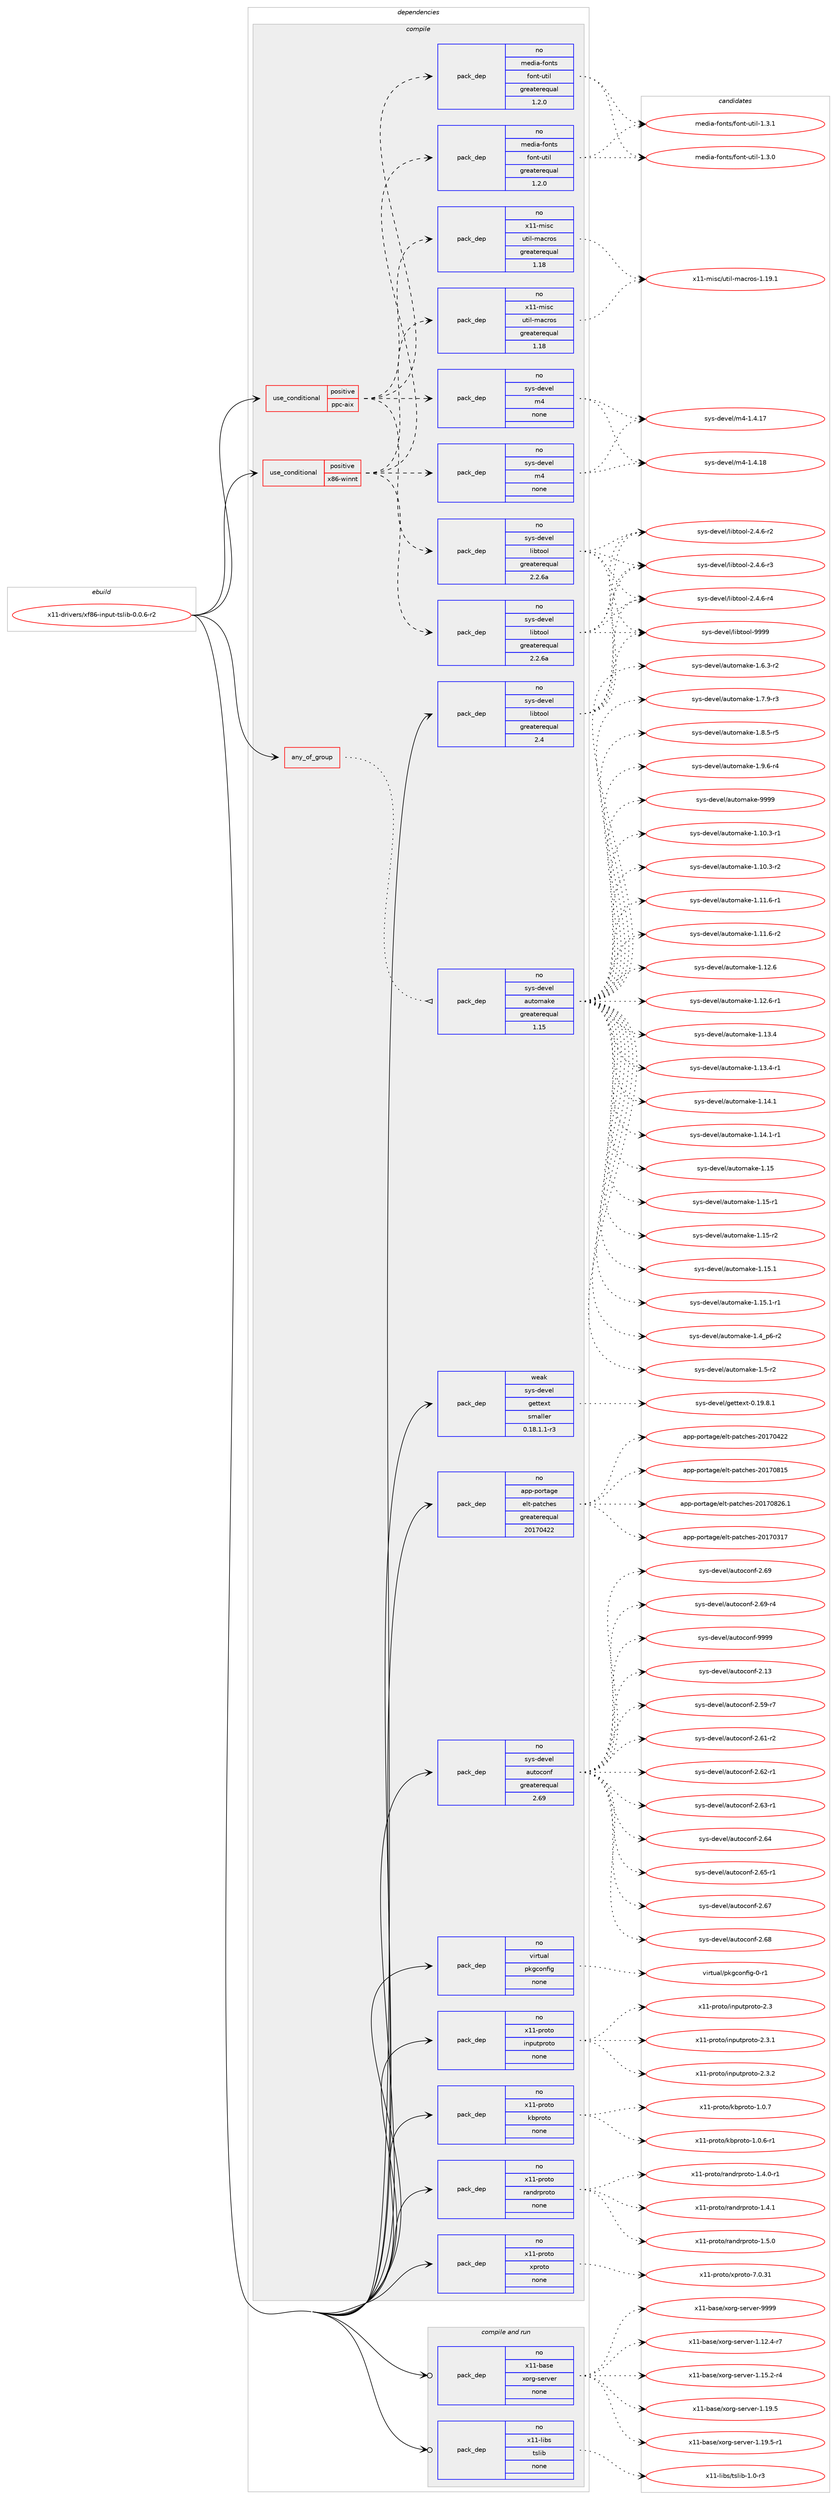 digraph prolog {

# *************
# Graph options
# *************

newrank=true;
concentrate=true;
compound=true;
graph [rankdir=LR,fontname=Helvetica,fontsize=10,ranksep=1.5];#, ranksep=2.5, nodesep=0.2];
edge  [arrowhead=vee];
node  [fontname=Helvetica,fontsize=10];

# **********
# The ebuild
# **********

subgraph cluster_leftcol {
color=gray;
rank=same;
label=<<i>ebuild</i>>;
id [label="x11-drivers/xf86-input-tslib-0.0.6-r2", color=red, width=4, href="../x11-drivers/xf86-input-tslib-0.0.6-r2.svg"];
}

# ****************
# The dependencies
# ****************

subgraph cluster_midcol {
color=gray;
label=<<i>dependencies</i>>;
subgraph cluster_compile {
fillcolor="#eeeeee";
style=filled;
label=<<i>compile</i>>;
subgraph any9138 {
dependency512876 [label=<<TABLE BORDER="0" CELLBORDER="1" CELLSPACING="0" CELLPADDING="4"><TR><TD CELLPADDING="10">any_of_group</TD></TR></TABLE>>, shape=none, color=red];subgraph pack381523 {
dependency512877 [label=<<TABLE BORDER="0" CELLBORDER="1" CELLSPACING="0" CELLPADDING="4" WIDTH="220"><TR><TD ROWSPAN="6" CELLPADDING="30">pack_dep</TD></TR><TR><TD WIDTH="110">no</TD></TR><TR><TD>sys-devel</TD></TR><TR><TD>automake</TD></TR><TR><TD>greaterequal</TD></TR><TR><TD>1.15</TD></TR></TABLE>>, shape=none, color=blue];
}
dependency512876:e -> dependency512877:w [weight=20,style="dotted",arrowhead="oinv"];
}
id:e -> dependency512876:w [weight=20,style="solid",arrowhead="vee"];
subgraph cond121876 {
dependency512878 [label=<<TABLE BORDER="0" CELLBORDER="1" CELLSPACING="0" CELLPADDING="4"><TR><TD ROWSPAN="3" CELLPADDING="10">use_conditional</TD></TR><TR><TD>positive</TD></TR><TR><TD>ppc-aix</TD></TR></TABLE>>, shape=none, color=red];
subgraph pack381524 {
dependency512879 [label=<<TABLE BORDER="0" CELLBORDER="1" CELLSPACING="0" CELLPADDING="4" WIDTH="220"><TR><TD ROWSPAN="6" CELLPADDING="30">pack_dep</TD></TR><TR><TD WIDTH="110">no</TD></TR><TR><TD>sys-devel</TD></TR><TR><TD>libtool</TD></TR><TR><TD>greaterequal</TD></TR><TR><TD>2.2.6a</TD></TR></TABLE>>, shape=none, color=blue];
}
dependency512878:e -> dependency512879:w [weight=20,style="dashed",arrowhead="vee"];
subgraph pack381525 {
dependency512880 [label=<<TABLE BORDER="0" CELLBORDER="1" CELLSPACING="0" CELLPADDING="4" WIDTH="220"><TR><TD ROWSPAN="6" CELLPADDING="30">pack_dep</TD></TR><TR><TD WIDTH="110">no</TD></TR><TR><TD>sys-devel</TD></TR><TR><TD>m4</TD></TR><TR><TD>none</TD></TR><TR><TD></TD></TR></TABLE>>, shape=none, color=blue];
}
dependency512878:e -> dependency512880:w [weight=20,style="dashed",arrowhead="vee"];
subgraph pack381526 {
dependency512881 [label=<<TABLE BORDER="0" CELLBORDER="1" CELLSPACING="0" CELLPADDING="4" WIDTH="220"><TR><TD ROWSPAN="6" CELLPADDING="30">pack_dep</TD></TR><TR><TD WIDTH="110">no</TD></TR><TR><TD>x11-misc</TD></TR><TR><TD>util-macros</TD></TR><TR><TD>greaterequal</TD></TR><TR><TD>1.18</TD></TR></TABLE>>, shape=none, color=blue];
}
dependency512878:e -> dependency512881:w [weight=20,style="dashed",arrowhead="vee"];
subgraph pack381527 {
dependency512882 [label=<<TABLE BORDER="0" CELLBORDER="1" CELLSPACING="0" CELLPADDING="4" WIDTH="220"><TR><TD ROWSPAN="6" CELLPADDING="30">pack_dep</TD></TR><TR><TD WIDTH="110">no</TD></TR><TR><TD>media-fonts</TD></TR><TR><TD>font-util</TD></TR><TR><TD>greaterequal</TD></TR><TR><TD>1.2.0</TD></TR></TABLE>>, shape=none, color=blue];
}
dependency512878:e -> dependency512882:w [weight=20,style="dashed",arrowhead="vee"];
}
id:e -> dependency512878:w [weight=20,style="solid",arrowhead="vee"];
subgraph cond121877 {
dependency512883 [label=<<TABLE BORDER="0" CELLBORDER="1" CELLSPACING="0" CELLPADDING="4"><TR><TD ROWSPAN="3" CELLPADDING="10">use_conditional</TD></TR><TR><TD>positive</TD></TR><TR><TD>x86-winnt</TD></TR></TABLE>>, shape=none, color=red];
subgraph pack381528 {
dependency512884 [label=<<TABLE BORDER="0" CELLBORDER="1" CELLSPACING="0" CELLPADDING="4" WIDTH="220"><TR><TD ROWSPAN="6" CELLPADDING="30">pack_dep</TD></TR><TR><TD WIDTH="110">no</TD></TR><TR><TD>sys-devel</TD></TR><TR><TD>libtool</TD></TR><TR><TD>greaterequal</TD></TR><TR><TD>2.2.6a</TD></TR></TABLE>>, shape=none, color=blue];
}
dependency512883:e -> dependency512884:w [weight=20,style="dashed",arrowhead="vee"];
subgraph pack381529 {
dependency512885 [label=<<TABLE BORDER="0" CELLBORDER="1" CELLSPACING="0" CELLPADDING="4" WIDTH="220"><TR><TD ROWSPAN="6" CELLPADDING="30">pack_dep</TD></TR><TR><TD WIDTH="110">no</TD></TR><TR><TD>sys-devel</TD></TR><TR><TD>m4</TD></TR><TR><TD>none</TD></TR><TR><TD></TD></TR></TABLE>>, shape=none, color=blue];
}
dependency512883:e -> dependency512885:w [weight=20,style="dashed",arrowhead="vee"];
subgraph pack381530 {
dependency512886 [label=<<TABLE BORDER="0" CELLBORDER="1" CELLSPACING="0" CELLPADDING="4" WIDTH="220"><TR><TD ROWSPAN="6" CELLPADDING="30">pack_dep</TD></TR><TR><TD WIDTH="110">no</TD></TR><TR><TD>x11-misc</TD></TR><TR><TD>util-macros</TD></TR><TR><TD>greaterequal</TD></TR><TR><TD>1.18</TD></TR></TABLE>>, shape=none, color=blue];
}
dependency512883:e -> dependency512886:w [weight=20,style="dashed",arrowhead="vee"];
subgraph pack381531 {
dependency512887 [label=<<TABLE BORDER="0" CELLBORDER="1" CELLSPACING="0" CELLPADDING="4" WIDTH="220"><TR><TD ROWSPAN="6" CELLPADDING="30">pack_dep</TD></TR><TR><TD WIDTH="110">no</TD></TR><TR><TD>media-fonts</TD></TR><TR><TD>font-util</TD></TR><TR><TD>greaterequal</TD></TR><TR><TD>1.2.0</TD></TR></TABLE>>, shape=none, color=blue];
}
dependency512883:e -> dependency512887:w [weight=20,style="dashed",arrowhead="vee"];
}
id:e -> dependency512883:w [weight=20,style="solid",arrowhead="vee"];
subgraph pack381532 {
dependency512888 [label=<<TABLE BORDER="0" CELLBORDER="1" CELLSPACING="0" CELLPADDING="4" WIDTH="220"><TR><TD ROWSPAN="6" CELLPADDING="30">pack_dep</TD></TR><TR><TD WIDTH="110">no</TD></TR><TR><TD>app-portage</TD></TR><TR><TD>elt-patches</TD></TR><TR><TD>greaterequal</TD></TR><TR><TD>20170422</TD></TR></TABLE>>, shape=none, color=blue];
}
id:e -> dependency512888:w [weight=20,style="solid",arrowhead="vee"];
subgraph pack381533 {
dependency512889 [label=<<TABLE BORDER="0" CELLBORDER="1" CELLSPACING="0" CELLPADDING="4" WIDTH="220"><TR><TD ROWSPAN="6" CELLPADDING="30">pack_dep</TD></TR><TR><TD WIDTH="110">no</TD></TR><TR><TD>sys-devel</TD></TR><TR><TD>autoconf</TD></TR><TR><TD>greaterequal</TD></TR><TR><TD>2.69</TD></TR></TABLE>>, shape=none, color=blue];
}
id:e -> dependency512889:w [weight=20,style="solid",arrowhead="vee"];
subgraph pack381534 {
dependency512890 [label=<<TABLE BORDER="0" CELLBORDER="1" CELLSPACING="0" CELLPADDING="4" WIDTH="220"><TR><TD ROWSPAN="6" CELLPADDING="30">pack_dep</TD></TR><TR><TD WIDTH="110">no</TD></TR><TR><TD>sys-devel</TD></TR><TR><TD>libtool</TD></TR><TR><TD>greaterequal</TD></TR><TR><TD>2.4</TD></TR></TABLE>>, shape=none, color=blue];
}
id:e -> dependency512890:w [weight=20,style="solid",arrowhead="vee"];
subgraph pack381535 {
dependency512891 [label=<<TABLE BORDER="0" CELLBORDER="1" CELLSPACING="0" CELLPADDING="4" WIDTH="220"><TR><TD ROWSPAN="6" CELLPADDING="30">pack_dep</TD></TR><TR><TD WIDTH="110">no</TD></TR><TR><TD>virtual</TD></TR><TR><TD>pkgconfig</TD></TR><TR><TD>none</TD></TR><TR><TD></TD></TR></TABLE>>, shape=none, color=blue];
}
id:e -> dependency512891:w [weight=20,style="solid",arrowhead="vee"];
subgraph pack381536 {
dependency512892 [label=<<TABLE BORDER="0" CELLBORDER="1" CELLSPACING="0" CELLPADDING="4" WIDTH="220"><TR><TD ROWSPAN="6" CELLPADDING="30">pack_dep</TD></TR><TR><TD WIDTH="110">no</TD></TR><TR><TD>x11-proto</TD></TR><TR><TD>inputproto</TD></TR><TR><TD>none</TD></TR><TR><TD></TD></TR></TABLE>>, shape=none, color=blue];
}
id:e -> dependency512892:w [weight=20,style="solid",arrowhead="vee"];
subgraph pack381537 {
dependency512893 [label=<<TABLE BORDER="0" CELLBORDER="1" CELLSPACING="0" CELLPADDING="4" WIDTH="220"><TR><TD ROWSPAN="6" CELLPADDING="30">pack_dep</TD></TR><TR><TD WIDTH="110">no</TD></TR><TR><TD>x11-proto</TD></TR><TR><TD>kbproto</TD></TR><TR><TD>none</TD></TR><TR><TD></TD></TR></TABLE>>, shape=none, color=blue];
}
id:e -> dependency512893:w [weight=20,style="solid",arrowhead="vee"];
subgraph pack381538 {
dependency512894 [label=<<TABLE BORDER="0" CELLBORDER="1" CELLSPACING="0" CELLPADDING="4" WIDTH="220"><TR><TD ROWSPAN="6" CELLPADDING="30">pack_dep</TD></TR><TR><TD WIDTH="110">no</TD></TR><TR><TD>x11-proto</TD></TR><TR><TD>randrproto</TD></TR><TR><TD>none</TD></TR><TR><TD></TD></TR></TABLE>>, shape=none, color=blue];
}
id:e -> dependency512894:w [weight=20,style="solid",arrowhead="vee"];
subgraph pack381539 {
dependency512895 [label=<<TABLE BORDER="0" CELLBORDER="1" CELLSPACING="0" CELLPADDING="4" WIDTH="220"><TR><TD ROWSPAN="6" CELLPADDING="30">pack_dep</TD></TR><TR><TD WIDTH="110">no</TD></TR><TR><TD>x11-proto</TD></TR><TR><TD>xproto</TD></TR><TR><TD>none</TD></TR><TR><TD></TD></TR></TABLE>>, shape=none, color=blue];
}
id:e -> dependency512895:w [weight=20,style="solid",arrowhead="vee"];
subgraph pack381540 {
dependency512896 [label=<<TABLE BORDER="0" CELLBORDER="1" CELLSPACING="0" CELLPADDING="4" WIDTH="220"><TR><TD ROWSPAN="6" CELLPADDING="30">pack_dep</TD></TR><TR><TD WIDTH="110">weak</TD></TR><TR><TD>sys-devel</TD></TR><TR><TD>gettext</TD></TR><TR><TD>smaller</TD></TR><TR><TD>0.18.1.1-r3</TD></TR></TABLE>>, shape=none, color=blue];
}
id:e -> dependency512896:w [weight=20,style="solid",arrowhead="vee"];
}
subgraph cluster_compileandrun {
fillcolor="#eeeeee";
style=filled;
label=<<i>compile and run</i>>;
subgraph pack381541 {
dependency512897 [label=<<TABLE BORDER="0" CELLBORDER="1" CELLSPACING="0" CELLPADDING="4" WIDTH="220"><TR><TD ROWSPAN="6" CELLPADDING="30">pack_dep</TD></TR><TR><TD WIDTH="110">no</TD></TR><TR><TD>x11-base</TD></TR><TR><TD>xorg-server</TD></TR><TR><TD>none</TD></TR><TR><TD></TD></TR></TABLE>>, shape=none, color=blue];
}
id:e -> dependency512897:w [weight=20,style="solid",arrowhead="odotvee"];
subgraph pack381542 {
dependency512898 [label=<<TABLE BORDER="0" CELLBORDER="1" CELLSPACING="0" CELLPADDING="4" WIDTH="220"><TR><TD ROWSPAN="6" CELLPADDING="30">pack_dep</TD></TR><TR><TD WIDTH="110">no</TD></TR><TR><TD>x11-libs</TD></TR><TR><TD>tslib</TD></TR><TR><TD>none</TD></TR><TR><TD></TD></TR></TABLE>>, shape=none, color=blue];
}
id:e -> dependency512898:w [weight=20,style="solid",arrowhead="odotvee"];
}
subgraph cluster_run {
fillcolor="#eeeeee";
style=filled;
label=<<i>run</i>>;
}
}

# **************
# The candidates
# **************

subgraph cluster_choices {
rank=same;
color=gray;
label=<<i>candidates</i>>;

subgraph choice381523 {
color=black;
nodesep=1;
choice11512111545100101118101108479711711611110997107101454946494846514511449 [label="sys-devel/automake-1.10.3-r1", color=red, width=4,href="../sys-devel/automake-1.10.3-r1.svg"];
choice11512111545100101118101108479711711611110997107101454946494846514511450 [label="sys-devel/automake-1.10.3-r2", color=red, width=4,href="../sys-devel/automake-1.10.3-r2.svg"];
choice11512111545100101118101108479711711611110997107101454946494946544511449 [label="sys-devel/automake-1.11.6-r1", color=red, width=4,href="../sys-devel/automake-1.11.6-r1.svg"];
choice11512111545100101118101108479711711611110997107101454946494946544511450 [label="sys-devel/automake-1.11.6-r2", color=red, width=4,href="../sys-devel/automake-1.11.6-r2.svg"];
choice1151211154510010111810110847971171161111099710710145494649504654 [label="sys-devel/automake-1.12.6", color=red, width=4,href="../sys-devel/automake-1.12.6.svg"];
choice11512111545100101118101108479711711611110997107101454946495046544511449 [label="sys-devel/automake-1.12.6-r1", color=red, width=4,href="../sys-devel/automake-1.12.6-r1.svg"];
choice1151211154510010111810110847971171161111099710710145494649514652 [label="sys-devel/automake-1.13.4", color=red, width=4,href="../sys-devel/automake-1.13.4.svg"];
choice11512111545100101118101108479711711611110997107101454946495146524511449 [label="sys-devel/automake-1.13.4-r1", color=red, width=4,href="../sys-devel/automake-1.13.4-r1.svg"];
choice1151211154510010111810110847971171161111099710710145494649524649 [label="sys-devel/automake-1.14.1", color=red, width=4,href="../sys-devel/automake-1.14.1.svg"];
choice11512111545100101118101108479711711611110997107101454946495246494511449 [label="sys-devel/automake-1.14.1-r1", color=red, width=4,href="../sys-devel/automake-1.14.1-r1.svg"];
choice115121115451001011181011084797117116111109971071014549464953 [label="sys-devel/automake-1.15", color=red, width=4,href="../sys-devel/automake-1.15.svg"];
choice1151211154510010111810110847971171161111099710710145494649534511449 [label="sys-devel/automake-1.15-r1", color=red, width=4,href="../sys-devel/automake-1.15-r1.svg"];
choice1151211154510010111810110847971171161111099710710145494649534511450 [label="sys-devel/automake-1.15-r2", color=red, width=4,href="../sys-devel/automake-1.15-r2.svg"];
choice1151211154510010111810110847971171161111099710710145494649534649 [label="sys-devel/automake-1.15.1", color=red, width=4,href="../sys-devel/automake-1.15.1.svg"];
choice11512111545100101118101108479711711611110997107101454946495346494511449 [label="sys-devel/automake-1.15.1-r1", color=red, width=4,href="../sys-devel/automake-1.15.1-r1.svg"];
choice115121115451001011181011084797117116111109971071014549465295112544511450 [label="sys-devel/automake-1.4_p6-r2", color=red, width=4,href="../sys-devel/automake-1.4_p6-r2.svg"];
choice11512111545100101118101108479711711611110997107101454946534511450 [label="sys-devel/automake-1.5-r2", color=red, width=4,href="../sys-devel/automake-1.5-r2.svg"];
choice115121115451001011181011084797117116111109971071014549465446514511450 [label="sys-devel/automake-1.6.3-r2", color=red, width=4,href="../sys-devel/automake-1.6.3-r2.svg"];
choice115121115451001011181011084797117116111109971071014549465546574511451 [label="sys-devel/automake-1.7.9-r3", color=red, width=4,href="../sys-devel/automake-1.7.9-r3.svg"];
choice115121115451001011181011084797117116111109971071014549465646534511453 [label="sys-devel/automake-1.8.5-r5", color=red, width=4,href="../sys-devel/automake-1.8.5-r5.svg"];
choice115121115451001011181011084797117116111109971071014549465746544511452 [label="sys-devel/automake-1.9.6-r4", color=red, width=4,href="../sys-devel/automake-1.9.6-r4.svg"];
choice115121115451001011181011084797117116111109971071014557575757 [label="sys-devel/automake-9999", color=red, width=4,href="../sys-devel/automake-9999.svg"];
dependency512877:e -> choice11512111545100101118101108479711711611110997107101454946494846514511449:w [style=dotted,weight="100"];
dependency512877:e -> choice11512111545100101118101108479711711611110997107101454946494846514511450:w [style=dotted,weight="100"];
dependency512877:e -> choice11512111545100101118101108479711711611110997107101454946494946544511449:w [style=dotted,weight="100"];
dependency512877:e -> choice11512111545100101118101108479711711611110997107101454946494946544511450:w [style=dotted,weight="100"];
dependency512877:e -> choice1151211154510010111810110847971171161111099710710145494649504654:w [style=dotted,weight="100"];
dependency512877:e -> choice11512111545100101118101108479711711611110997107101454946495046544511449:w [style=dotted,weight="100"];
dependency512877:e -> choice1151211154510010111810110847971171161111099710710145494649514652:w [style=dotted,weight="100"];
dependency512877:e -> choice11512111545100101118101108479711711611110997107101454946495146524511449:w [style=dotted,weight="100"];
dependency512877:e -> choice1151211154510010111810110847971171161111099710710145494649524649:w [style=dotted,weight="100"];
dependency512877:e -> choice11512111545100101118101108479711711611110997107101454946495246494511449:w [style=dotted,weight="100"];
dependency512877:e -> choice115121115451001011181011084797117116111109971071014549464953:w [style=dotted,weight="100"];
dependency512877:e -> choice1151211154510010111810110847971171161111099710710145494649534511449:w [style=dotted,weight="100"];
dependency512877:e -> choice1151211154510010111810110847971171161111099710710145494649534511450:w [style=dotted,weight="100"];
dependency512877:e -> choice1151211154510010111810110847971171161111099710710145494649534649:w [style=dotted,weight="100"];
dependency512877:e -> choice11512111545100101118101108479711711611110997107101454946495346494511449:w [style=dotted,weight="100"];
dependency512877:e -> choice115121115451001011181011084797117116111109971071014549465295112544511450:w [style=dotted,weight="100"];
dependency512877:e -> choice11512111545100101118101108479711711611110997107101454946534511450:w [style=dotted,weight="100"];
dependency512877:e -> choice115121115451001011181011084797117116111109971071014549465446514511450:w [style=dotted,weight="100"];
dependency512877:e -> choice115121115451001011181011084797117116111109971071014549465546574511451:w [style=dotted,weight="100"];
dependency512877:e -> choice115121115451001011181011084797117116111109971071014549465646534511453:w [style=dotted,weight="100"];
dependency512877:e -> choice115121115451001011181011084797117116111109971071014549465746544511452:w [style=dotted,weight="100"];
dependency512877:e -> choice115121115451001011181011084797117116111109971071014557575757:w [style=dotted,weight="100"];
}
subgraph choice381524 {
color=black;
nodesep=1;
choice1151211154510010111810110847108105981161111111084550465246544511450 [label="sys-devel/libtool-2.4.6-r2", color=red, width=4,href="../sys-devel/libtool-2.4.6-r2.svg"];
choice1151211154510010111810110847108105981161111111084550465246544511451 [label="sys-devel/libtool-2.4.6-r3", color=red, width=4,href="../sys-devel/libtool-2.4.6-r3.svg"];
choice1151211154510010111810110847108105981161111111084550465246544511452 [label="sys-devel/libtool-2.4.6-r4", color=red, width=4,href="../sys-devel/libtool-2.4.6-r4.svg"];
choice1151211154510010111810110847108105981161111111084557575757 [label="sys-devel/libtool-9999", color=red, width=4,href="../sys-devel/libtool-9999.svg"];
dependency512879:e -> choice1151211154510010111810110847108105981161111111084550465246544511450:w [style=dotted,weight="100"];
dependency512879:e -> choice1151211154510010111810110847108105981161111111084550465246544511451:w [style=dotted,weight="100"];
dependency512879:e -> choice1151211154510010111810110847108105981161111111084550465246544511452:w [style=dotted,weight="100"];
dependency512879:e -> choice1151211154510010111810110847108105981161111111084557575757:w [style=dotted,weight="100"];
}
subgraph choice381525 {
color=black;
nodesep=1;
choice11512111545100101118101108471095245494652464955 [label="sys-devel/m4-1.4.17", color=red, width=4,href="../sys-devel/m4-1.4.17.svg"];
choice11512111545100101118101108471095245494652464956 [label="sys-devel/m4-1.4.18", color=red, width=4,href="../sys-devel/m4-1.4.18.svg"];
dependency512880:e -> choice11512111545100101118101108471095245494652464955:w [style=dotted,weight="100"];
dependency512880:e -> choice11512111545100101118101108471095245494652464956:w [style=dotted,weight="100"];
}
subgraph choice381526 {
color=black;
nodesep=1;
choice120494945109105115994711711610510845109979911411111545494649574649 [label="x11-misc/util-macros-1.19.1", color=red, width=4,href="../x11-misc/util-macros-1.19.1.svg"];
dependency512881:e -> choice120494945109105115994711711610510845109979911411111545494649574649:w [style=dotted,weight="100"];
}
subgraph choice381527 {
color=black;
nodesep=1;
choice10910110010597451021111101161154710211111011645117116105108454946514648 [label="media-fonts/font-util-1.3.0", color=red, width=4,href="../media-fonts/font-util-1.3.0.svg"];
choice10910110010597451021111101161154710211111011645117116105108454946514649 [label="media-fonts/font-util-1.3.1", color=red, width=4,href="../media-fonts/font-util-1.3.1.svg"];
dependency512882:e -> choice10910110010597451021111101161154710211111011645117116105108454946514648:w [style=dotted,weight="100"];
dependency512882:e -> choice10910110010597451021111101161154710211111011645117116105108454946514649:w [style=dotted,weight="100"];
}
subgraph choice381528 {
color=black;
nodesep=1;
choice1151211154510010111810110847108105981161111111084550465246544511450 [label="sys-devel/libtool-2.4.6-r2", color=red, width=4,href="../sys-devel/libtool-2.4.6-r2.svg"];
choice1151211154510010111810110847108105981161111111084550465246544511451 [label="sys-devel/libtool-2.4.6-r3", color=red, width=4,href="../sys-devel/libtool-2.4.6-r3.svg"];
choice1151211154510010111810110847108105981161111111084550465246544511452 [label="sys-devel/libtool-2.4.6-r4", color=red, width=4,href="../sys-devel/libtool-2.4.6-r4.svg"];
choice1151211154510010111810110847108105981161111111084557575757 [label="sys-devel/libtool-9999", color=red, width=4,href="../sys-devel/libtool-9999.svg"];
dependency512884:e -> choice1151211154510010111810110847108105981161111111084550465246544511450:w [style=dotted,weight="100"];
dependency512884:e -> choice1151211154510010111810110847108105981161111111084550465246544511451:w [style=dotted,weight="100"];
dependency512884:e -> choice1151211154510010111810110847108105981161111111084550465246544511452:w [style=dotted,weight="100"];
dependency512884:e -> choice1151211154510010111810110847108105981161111111084557575757:w [style=dotted,weight="100"];
}
subgraph choice381529 {
color=black;
nodesep=1;
choice11512111545100101118101108471095245494652464955 [label="sys-devel/m4-1.4.17", color=red, width=4,href="../sys-devel/m4-1.4.17.svg"];
choice11512111545100101118101108471095245494652464956 [label="sys-devel/m4-1.4.18", color=red, width=4,href="../sys-devel/m4-1.4.18.svg"];
dependency512885:e -> choice11512111545100101118101108471095245494652464955:w [style=dotted,weight="100"];
dependency512885:e -> choice11512111545100101118101108471095245494652464956:w [style=dotted,weight="100"];
}
subgraph choice381530 {
color=black;
nodesep=1;
choice120494945109105115994711711610510845109979911411111545494649574649 [label="x11-misc/util-macros-1.19.1", color=red, width=4,href="../x11-misc/util-macros-1.19.1.svg"];
dependency512886:e -> choice120494945109105115994711711610510845109979911411111545494649574649:w [style=dotted,weight="100"];
}
subgraph choice381531 {
color=black;
nodesep=1;
choice10910110010597451021111101161154710211111011645117116105108454946514648 [label="media-fonts/font-util-1.3.0", color=red, width=4,href="../media-fonts/font-util-1.3.0.svg"];
choice10910110010597451021111101161154710211111011645117116105108454946514649 [label="media-fonts/font-util-1.3.1", color=red, width=4,href="../media-fonts/font-util-1.3.1.svg"];
dependency512887:e -> choice10910110010597451021111101161154710211111011645117116105108454946514648:w [style=dotted,weight="100"];
dependency512887:e -> choice10910110010597451021111101161154710211111011645117116105108454946514649:w [style=dotted,weight="100"];
}
subgraph choice381532 {
color=black;
nodesep=1;
choice97112112451121111141169710310147101108116451129711699104101115455048495548514955 [label="app-portage/elt-patches-20170317", color=red, width=4,href="../app-portage/elt-patches-20170317.svg"];
choice97112112451121111141169710310147101108116451129711699104101115455048495548525050 [label="app-portage/elt-patches-20170422", color=red, width=4,href="../app-portage/elt-patches-20170422.svg"];
choice97112112451121111141169710310147101108116451129711699104101115455048495548564953 [label="app-portage/elt-patches-20170815", color=red, width=4,href="../app-portage/elt-patches-20170815.svg"];
choice971121124511211111411697103101471011081164511297116991041011154550484955485650544649 [label="app-portage/elt-patches-20170826.1", color=red, width=4,href="../app-portage/elt-patches-20170826.1.svg"];
dependency512888:e -> choice97112112451121111141169710310147101108116451129711699104101115455048495548514955:w [style=dotted,weight="100"];
dependency512888:e -> choice97112112451121111141169710310147101108116451129711699104101115455048495548525050:w [style=dotted,weight="100"];
dependency512888:e -> choice97112112451121111141169710310147101108116451129711699104101115455048495548564953:w [style=dotted,weight="100"];
dependency512888:e -> choice971121124511211111411697103101471011081164511297116991041011154550484955485650544649:w [style=dotted,weight="100"];
}
subgraph choice381533 {
color=black;
nodesep=1;
choice115121115451001011181011084797117116111991111101024550464951 [label="sys-devel/autoconf-2.13", color=red, width=4,href="../sys-devel/autoconf-2.13.svg"];
choice1151211154510010111810110847971171161119911111010245504653574511455 [label="sys-devel/autoconf-2.59-r7", color=red, width=4,href="../sys-devel/autoconf-2.59-r7.svg"];
choice1151211154510010111810110847971171161119911111010245504654494511450 [label="sys-devel/autoconf-2.61-r2", color=red, width=4,href="../sys-devel/autoconf-2.61-r2.svg"];
choice1151211154510010111810110847971171161119911111010245504654504511449 [label="sys-devel/autoconf-2.62-r1", color=red, width=4,href="../sys-devel/autoconf-2.62-r1.svg"];
choice1151211154510010111810110847971171161119911111010245504654514511449 [label="sys-devel/autoconf-2.63-r1", color=red, width=4,href="../sys-devel/autoconf-2.63-r1.svg"];
choice115121115451001011181011084797117116111991111101024550465452 [label="sys-devel/autoconf-2.64", color=red, width=4,href="../sys-devel/autoconf-2.64.svg"];
choice1151211154510010111810110847971171161119911111010245504654534511449 [label="sys-devel/autoconf-2.65-r1", color=red, width=4,href="../sys-devel/autoconf-2.65-r1.svg"];
choice115121115451001011181011084797117116111991111101024550465455 [label="sys-devel/autoconf-2.67", color=red, width=4,href="../sys-devel/autoconf-2.67.svg"];
choice115121115451001011181011084797117116111991111101024550465456 [label="sys-devel/autoconf-2.68", color=red, width=4,href="../sys-devel/autoconf-2.68.svg"];
choice115121115451001011181011084797117116111991111101024550465457 [label="sys-devel/autoconf-2.69", color=red, width=4,href="../sys-devel/autoconf-2.69.svg"];
choice1151211154510010111810110847971171161119911111010245504654574511452 [label="sys-devel/autoconf-2.69-r4", color=red, width=4,href="../sys-devel/autoconf-2.69-r4.svg"];
choice115121115451001011181011084797117116111991111101024557575757 [label="sys-devel/autoconf-9999", color=red, width=4,href="../sys-devel/autoconf-9999.svg"];
dependency512889:e -> choice115121115451001011181011084797117116111991111101024550464951:w [style=dotted,weight="100"];
dependency512889:e -> choice1151211154510010111810110847971171161119911111010245504653574511455:w [style=dotted,weight="100"];
dependency512889:e -> choice1151211154510010111810110847971171161119911111010245504654494511450:w [style=dotted,weight="100"];
dependency512889:e -> choice1151211154510010111810110847971171161119911111010245504654504511449:w [style=dotted,weight="100"];
dependency512889:e -> choice1151211154510010111810110847971171161119911111010245504654514511449:w [style=dotted,weight="100"];
dependency512889:e -> choice115121115451001011181011084797117116111991111101024550465452:w [style=dotted,weight="100"];
dependency512889:e -> choice1151211154510010111810110847971171161119911111010245504654534511449:w [style=dotted,weight="100"];
dependency512889:e -> choice115121115451001011181011084797117116111991111101024550465455:w [style=dotted,weight="100"];
dependency512889:e -> choice115121115451001011181011084797117116111991111101024550465456:w [style=dotted,weight="100"];
dependency512889:e -> choice115121115451001011181011084797117116111991111101024550465457:w [style=dotted,weight="100"];
dependency512889:e -> choice1151211154510010111810110847971171161119911111010245504654574511452:w [style=dotted,weight="100"];
dependency512889:e -> choice115121115451001011181011084797117116111991111101024557575757:w [style=dotted,weight="100"];
}
subgraph choice381534 {
color=black;
nodesep=1;
choice1151211154510010111810110847108105981161111111084550465246544511450 [label="sys-devel/libtool-2.4.6-r2", color=red, width=4,href="../sys-devel/libtool-2.4.6-r2.svg"];
choice1151211154510010111810110847108105981161111111084550465246544511451 [label="sys-devel/libtool-2.4.6-r3", color=red, width=4,href="../sys-devel/libtool-2.4.6-r3.svg"];
choice1151211154510010111810110847108105981161111111084550465246544511452 [label="sys-devel/libtool-2.4.6-r4", color=red, width=4,href="../sys-devel/libtool-2.4.6-r4.svg"];
choice1151211154510010111810110847108105981161111111084557575757 [label="sys-devel/libtool-9999", color=red, width=4,href="../sys-devel/libtool-9999.svg"];
dependency512890:e -> choice1151211154510010111810110847108105981161111111084550465246544511450:w [style=dotted,weight="100"];
dependency512890:e -> choice1151211154510010111810110847108105981161111111084550465246544511451:w [style=dotted,weight="100"];
dependency512890:e -> choice1151211154510010111810110847108105981161111111084550465246544511452:w [style=dotted,weight="100"];
dependency512890:e -> choice1151211154510010111810110847108105981161111111084557575757:w [style=dotted,weight="100"];
}
subgraph choice381535 {
color=black;
nodesep=1;
choice11810511411611797108471121071039911111010210510345484511449 [label="virtual/pkgconfig-0-r1", color=red, width=4,href="../virtual/pkgconfig-0-r1.svg"];
dependency512891:e -> choice11810511411611797108471121071039911111010210510345484511449:w [style=dotted,weight="100"];
}
subgraph choice381536 {
color=black;
nodesep=1;
choice1204949451121141111161114710511011211711611211411111611145504651 [label="x11-proto/inputproto-2.3", color=red, width=4,href="../x11-proto/inputproto-2.3.svg"];
choice12049494511211411111611147105110112117116112114111116111455046514649 [label="x11-proto/inputproto-2.3.1", color=red, width=4,href="../x11-proto/inputproto-2.3.1.svg"];
choice12049494511211411111611147105110112117116112114111116111455046514650 [label="x11-proto/inputproto-2.3.2", color=red, width=4,href="../x11-proto/inputproto-2.3.2.svg"];
dependency512892:e -> choice1204949451121141111161114710511011211711611211411111611145504651:w [style=dotted,weight="100"];
dependency512892:e -> choice12049494511211411111611147105110112117116112114111116111455046514649:w [style=dotted,weight="100"];
dependency512892:e -> choice12049494511211411111611147105110112117116112114111116111455046514650:w [style=dotted,weight="100"];
}
subgraph choice381537 {
color=black;
nodesep=1;
choice12049494511211411111611147107981121141111161114549464846544511449 [label="x11-proto/kbproto-1.0.6-r1", color=red, width=4,href="../x11-proto/kbproto-1.0.6-r1.svg"];
choice1204949451121141111161114710798112114111116111454946484655 [label="x11-proto/kbproto-1.0.7", color=red, width=4,href="../x11-proto/kbproto-1.0.7.svg"];
dependency512893:e -> choice12049494511211411111611147107981121141111161114549464846544511449:w [style=dotted,weight="100"];
dependency512893:e -> choice1204949451121141111161114710798112114111116111454946484655:w [style=dotted,weight="100"];
}
subgraph choice381538 {
color=black;
nodesep=1;
choice12049494511211411111611147114971101001141121141111161114549465246484511449 [label="x11-proto/randrproto-1.4.0-r1", color=red, width=4,href="../x11-proto/randrproto-1.4.0-r1.svg"];
choice1204949451121141111161114711497110100114112114111116111454946524649 [label="x11-proto/randrproto-1.4.1", color=red, width=4,href="../x11-proto/randrproto-1.4.1.svg"];
choice1204949451121141111161114711497110100114112114111116111454946534648 [label="x11-proto/randrproto-1.5.0", color=red, width=4,href="../x11-proto/randrproto-1.5.0.svg"];
dependency512894:e -> choice12049494511211411111611147114971101001141121141111161114549465246484511449:w [style=dotted,weight="100"];
dependency512894:e -> choice1204949451121141111161114711497110100114112114111116111454946524649:w [style=dotted,weight="100"];
dependency512894:e -> choice1204949451121141111161114711497110100114112114111116111454946534648:w [style=dotted,weight="100"];
}
subgraph choice381539 {
color=black;
nodesep=1;
choice1204949451121141111161114712011211411111611145554648465149 [label="x11-proto/xproto-7.0.31", color=red, width=4,href="../x11-proto/xproto-7.0.31.svg"];
dependency512895:e -> choice1204949451121141111161114712011211411111611145554648465149:w [style=dotted,weight="100"];
}
subgraph choice381540 {
color=black;
nodesep=1;
choice1151211154510010111810110847103101116116101120116454846495746564649 [label="sys-devel/gettext-0.19.8.1", color=red, width=4,href="../sys-devel/gettext-0.19.8.1.svg"];
dependency512896:e -> choice1151211154510010111810110847103101116116101120116454846495746564649:w [style=dotted,weight="100"];
}
subgraph choice381541 {
color=black;
nodesep=1;
choice12049494598971151014712011111410345115101114118101114454946495046524511455 [label="x11-base/xorg-server-1.12.4-r7", color=red, width=4,href="../x11-base/xorg-server-1.12.4-r7.svg"];
choice12049494598971151014712011111410345115101114118101114454946495346504511452 [label="x11-base/xorg-server-1.15.2-r4", color=red, width=4,href="../x11-base/xorg-server-1.15.2-r4.svg"];
choice1204949459897115101471201111141034511510111411810111445494649574653 [label="x11-base/xorg-server-1.19.5", color=red, width=4,href="../x11-base/xorg-server-1.19.5.svg"];
choice12049494598971151014712011111410345115101114118101114454946495746534511449 [label="x11-base/xorg-server-1.19.5-r1", color=red, width=4,href="../x11-base/xorg-server-1.19.5-r1.svg"];
choice120494945989711510147120111114103451151011141181011144557575757 [label="x11-base/xorg-server-9999", color=red, width=4,href="../x11-base/xorg-server-9999.svg"];
dependency512897:e -> choice12049494598971151014712011111410345115101114118101114454946495046524511455:w [style=dotted,weight="100"];
dependency512897:e -> choice12049494598971151014712011111410345115101114118101114454946495346504511452:w [style=dotted,weight="100"];
dependency512897:e -> choice1204949459897115101471201111141034511510111411810111445494649574653:w [style=dotted,weight="100"];
dependency512897:e -> choice12049494598971151014712011111410345115101114118101114454946495746534511449:w [style=dotted,weight="100"];
dependency512897:e -> choice120494945989711510147120111114103451151011141181011144557575757:w [style=dotted,weight="100"];
}
subgraph choice381542 {
color=black;
nodesep=1;
choice120494945108105981154711611510810598454946484511451 [label="x11-libs/tslib-1.0-r3", color=red, width=4,href="../x11-libs/tslib-1.0-r3.svg"];
dependency512898:e -> choice120494945108105981154711611510810598454946484511451:w [style=dotted,weight="100"];
}
}

}
